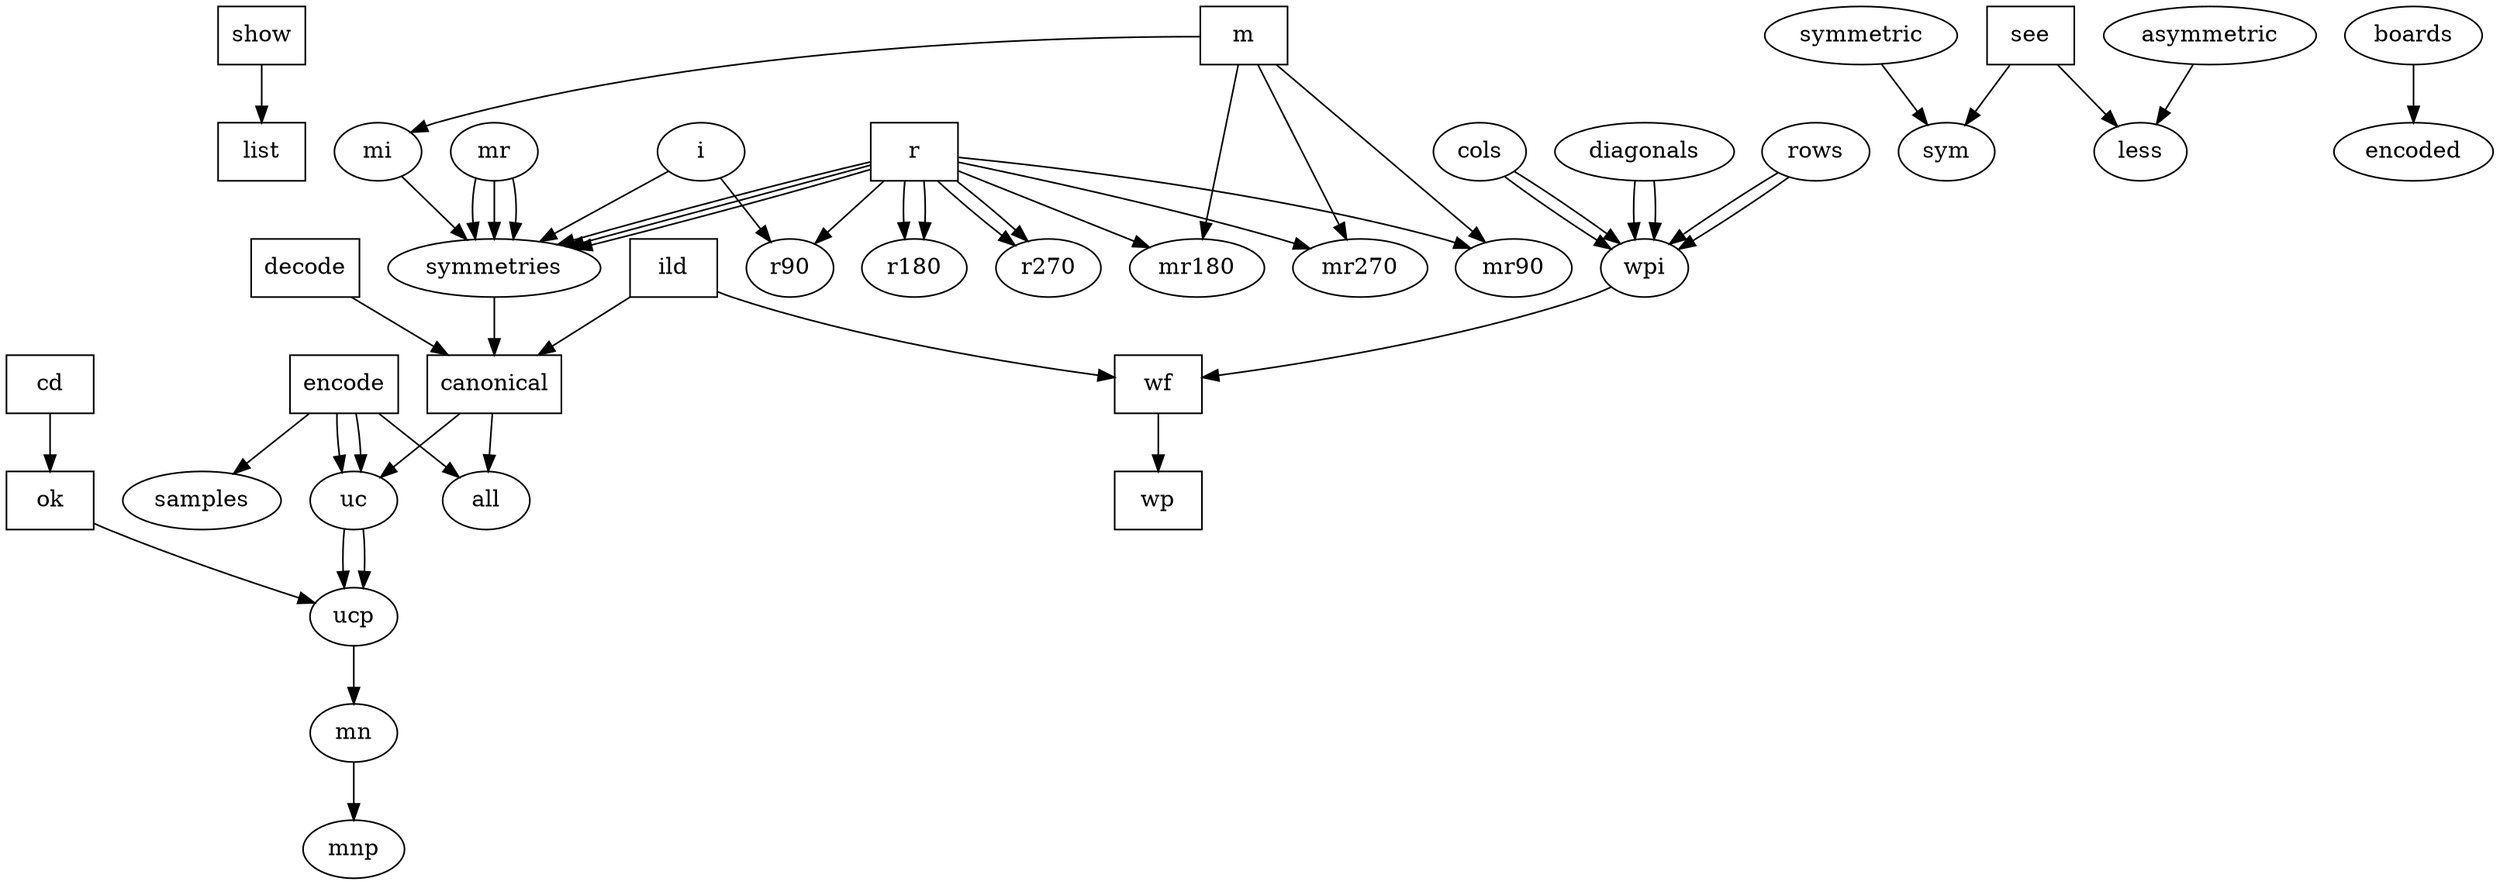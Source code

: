 digraph defs {
show [shape=box]
encode [shape=box]
decode [shape=box]
list [shape=box]
m [shape=box]
r [shape=box]
see [shape=box]
canonical [shape=box]
ild [shape=box]
cd [shape=box]
ok [shape=box]
wf [shape=box]
wp [shape=box]
show -> list;
decode -> canonical;
symmetries -> canonical;
ild -> canonical;
cd -> ok;
wpi -> wf;
ild -> wf;
wf -> wp;
boards -> encoded;
r -> r90;
i -> r90;
r -> r180;
r -> r180;
r -> r270;
r -> r270;
m -> mi;
m -> mr90;
r -> mr90;
m -> mr180;
r -> mr180;
m -> mr270;
r -> mr270;
i -> symmetries;
r -> symmetries;
r -> symmetries;
r -> symmetries;
mi -> symmetries;
mr -> symmetries;
mr -> symmetries;
mr -> symmetries;
see -> sym;
symmetric -> sym;
see -> less;
asymmetric -> less;
canonical -> all;
encode -> all;
encode -> samples;
encode -> uc;
canonical -> uc;
encode -> uc;
uc -> ucp;
ok -> ucp;
uc -> ucp;
ucp -> mn;
mn -> mnp;
rows -> wpi;
cols -> wpi;
diagonals -> wpi;
rows -> wpi;
cols -> wpi;
diagonals -> wpi;
}
